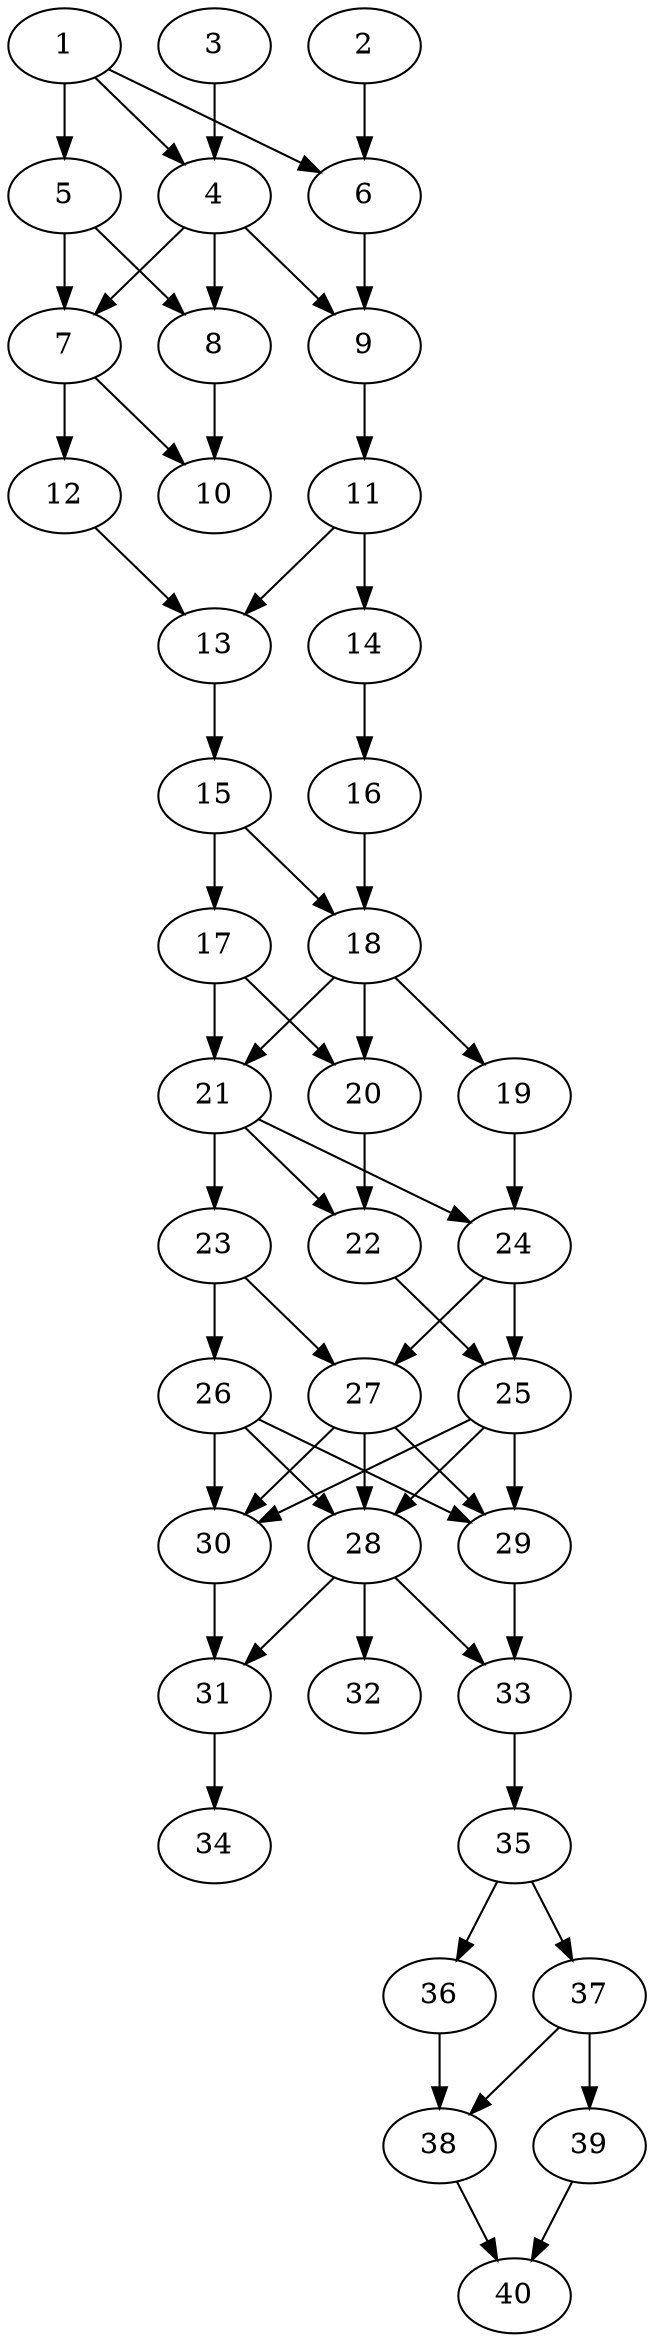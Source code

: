// DAG automatically generated by daggen at Thu Oct  3 14:06:48 2019
// ./daggen --dot -n 40 --ccr 0.4 --fat 0.3 --regular 0.7 --density 0.7 --mindata 5242880 --maxdata 52428800 
digraph G {
  1 [size="124270080", alpha="0.17", expect_size="49708032"] 
  1 -> 4 [size ="49708032"]
  1 -> 5 [size ="49708032"]
  1 -> 6 [size ="49708032"]
  2 [size="81802240", alpha="0.18", expect_size="32720896"] 
  2 -> 6 [size ="32720896"]
  3 [size="14412800", alpha="0.05", expect_size="5765120"] 
  3 -> 4 [size ="5765120"]
  4 [size="111211520", alpha="0.06", expect_size="44484608"] 
  4 -> 7 [size ="44484608"]
  4 -> 8 [size ="44484608"]
  4 -> 9 [size ="44484608"]
  5 [size="13524480", alpha="0.19", expect_size="5409792"] 
  5 -> 7 [size ="5409792"]
  5 -> 8 [size ="5409792"]
  6 [size="83955200", alpha="0.17", expect_size="33582080"] 
  6 -> 9 [size ="33582080"]
  7 [size="53816320", alpha="0.05", expect_size="21526528"] 
  7 -> 10 [size ="21526528"]
  7 -> 12 [size ="21526528"]
  8 [size="83980800", alpha="0.20", expect_size="33592320"] 
  8 -> 10 [size ="33592320"]
  9 [size="68677120", alpha="0.11", expect_size="27470848"] 
  9 -> 11 [size ="27470848"]
  10 [size="97377280", alpha="0.17", expect_size="38950912"] 
  11 [size="21447680", alpha="0.15", expect_size="8579072"] 
  11 -> 13 [size ="8579072"]
  11 -> 14 [size ="8579072"]
  12 [size="122693120", alpha="0.08", expect_size="49077248"] 
  12 -> 13 [size ="49077248"]
  13 [size="111298560", alpha="0.09", expect_size="44519424"] 
  13 -> 15 [size ="44519424"]
  14 [size="24046080", alpha="0.19", expect_size="9618432"] 
  14 -> 16 [size ="9618432"]
  15 [size="61278720", alpha="0.17", expect_size="24511488"] 
  15 -> 17 [size ="24511488"]
  15 -> 18 [size ="24511488"]
  16 [size="57845760", alpha="0.09", expect_size="23138304"] 
  16 -> 18 [size ="23138304"]
  17 [size="39662080", alpha="0.10", expect_size="15864832"] 
  17 -> 20 [size ="15864832"]
  17 -> 21 [size ="15864832"]
  18 [size="69135360", alpha="0.04", expect_size="27654144"] 
  18 -> 19 [size ="27654144"]
  18 -> 20 [size ="27654144"]
  18 -> 21 [size ="27654144"]
  19 [size="66897920", alpha="0.10", expect_size="26759168"] 
  19 -> 24 [size ="26759168"]
  20 [size="129287680", alpha="0.17", expect_size="51715072"] 
  20 -> 22 [size ="51715072"]
  21 [size="113072640", alpha="0.03", expect_size="45229056"] 
  21 -> 22 [size ="45229056"]
  21 -> 23 [size ="45229056"]
  21 -> 24 [size ="45229056"]
  22 [size="82442240", alpha="0.20", expect_size="32976896"] 
  22 -> 25 [size ="32976896"]
  23 [size="128266240", alpha="0.17", expect_size="51306496"] 
  23 -> 26 [size ="51306496"]
  23 -> 27 [size ="51306496"]
  24 [size="65402880", alpha="0.11", expect_size="26161152"] 
  24 -> 25 [size ="26161152"]
  24 -> 27 [size ="26161152"]
  25 [size="57771520", alpha="0.05", expect_size="23108608"] 
  25 -> 28 [size ="23108608"]
  25 -> 29 [size ="23108608"]
  25 -> 30 [size ="23108608"]
  26 [size="40381440", alpha="0.11", expect_size="16152576"] 
  26 -> 28 [size ="16152576"]
  26 -> 29 [size ="16152576"]
  26 -> 30 [size ="16152576"]
  27 [size="92572160", alpha="0.04", expect_size="37028864"] 
  27 -> 28 [size ="37028864"]
  27 -> 29 [size ="37028864"]
  27 -> 30 [size ="37028864"]
  28 [size="30817280", alpha="0.10", expect_size="12326912"] 
  28 -> 31 [size ="12326912"]
  28 -> 32 [size ="12326912"]
  28 -> 33 [size ="12326912"]
  29 [size="55905280", alpha="0.04", expect_size="22362112"] 
  29 -> 33 [size ="22362112"]
  30 [size="117539840", alpha="0.13", expect_size="47015936"] 
  30 -> 31 [size ="47015936"]
  31 [size="100613120", alpha="0.03", expect_size="40245248"] 
  31 -> 34 [size ="40245248"]
  32 [size="116285440", alpha="0.12", expect_size="46514176"] 
  33 [size="115292160", alpha="0.17", expect_size="46116864"] 
  33 -> 35 [size ="46116864"]
  34 [size="98936320", alpha="0.04", expect_size="39574528"] 
  35 [size="47362560", alpha="0.20", expect_size="18945024"] 
  35 -> 36 [size ="18945024"]
  35 -> 37 [size ="18945024"]
  36 [size="78950400", alpha="0.03", expect_size="31580160"] 
  36 -> 38 [size ="31580160"]
  37 [size="28623360", alpha="0.10", expect_size="11449344"] 
  37 -> 38 [size ="11449344"]
  37 -> 39 [size ="11449344"]
  38 [size="55055360", alpha="0.07", expect_size="22022144"] 
  38 -> 40 [size ="22022144"]
  39 [size="111157760", alpha="0.13", expect_size="44463104"] 
  39 -> 40 [size ="44463104"]
  40 [size="16573440", alpha="0.19", expect_size="6629376"] 
}
